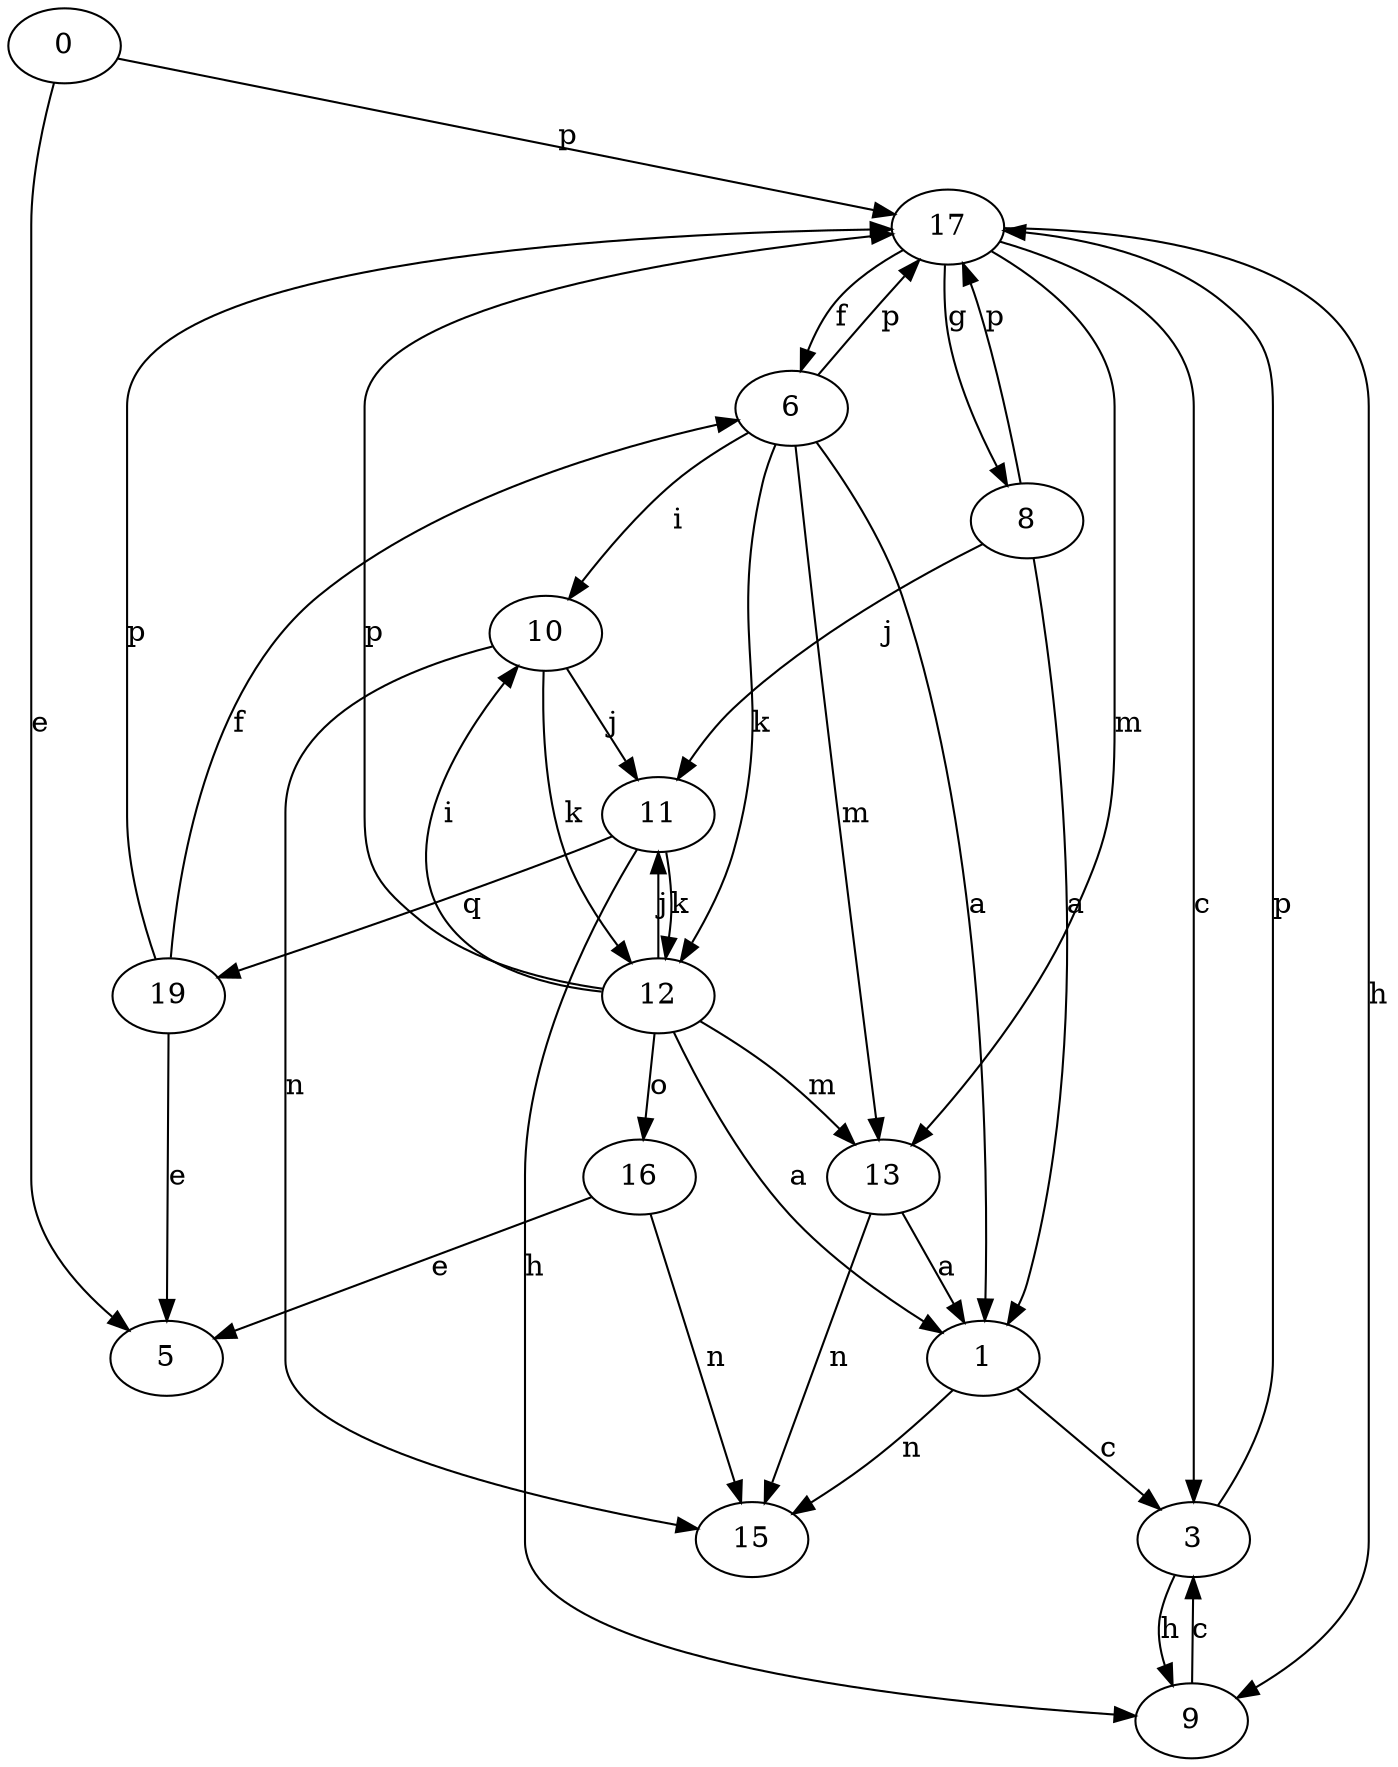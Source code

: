 strict digraph  {
0;
1;
3;
5;
6;
8;
9;
10;
11;
12;
13;
15;
16;
17;
19;
0 -> 5  [label=e];
0 -> 17  [label=p];
1 -> 3  [label=c];
1 -> 15  [label=n];
3 -> 9  [label=h];
3 -> 17  [label=p];
6 -> 1  [label=a];
6 -> 10  [label=i];
6 -> 12  [label=k];
6 -> 13  [label=m];
6 -> 17  [label=p];
8 -> 1  [label=a];
8 -> 11  [label=j];
8 -> 17  [label=p];
9 -> 3  [label=c];
10 -> 11  [label=j];
10 -> 12  [label=k];
10 -> 15  [label=n];
11 -> 9  [label=h];
11 -> 12  [label=k];
11 -> 19  [label=q];
12 -> 1  [label=a];
12 -> 10  [label=i];
12 -> 11  [label=j];
12 -> 13  [label=m];
12 -> 16  [label=o];
12 -> 17  [label=p];
13 -> 1  [label=a];
13 -> 15  [label=n];
16 -> 5  [label=e];
16 -> 15  [label=n];
17 -> 3  [label=c];
17 -> 6  [label=f];
17 -> 8  [label=g];
17 -> 9  [label=h];
17 -> 13  [label=m];
19 -> 5  [label=e];
19 -> 6  [label=f];
19 -> 17  [label=p];
}
